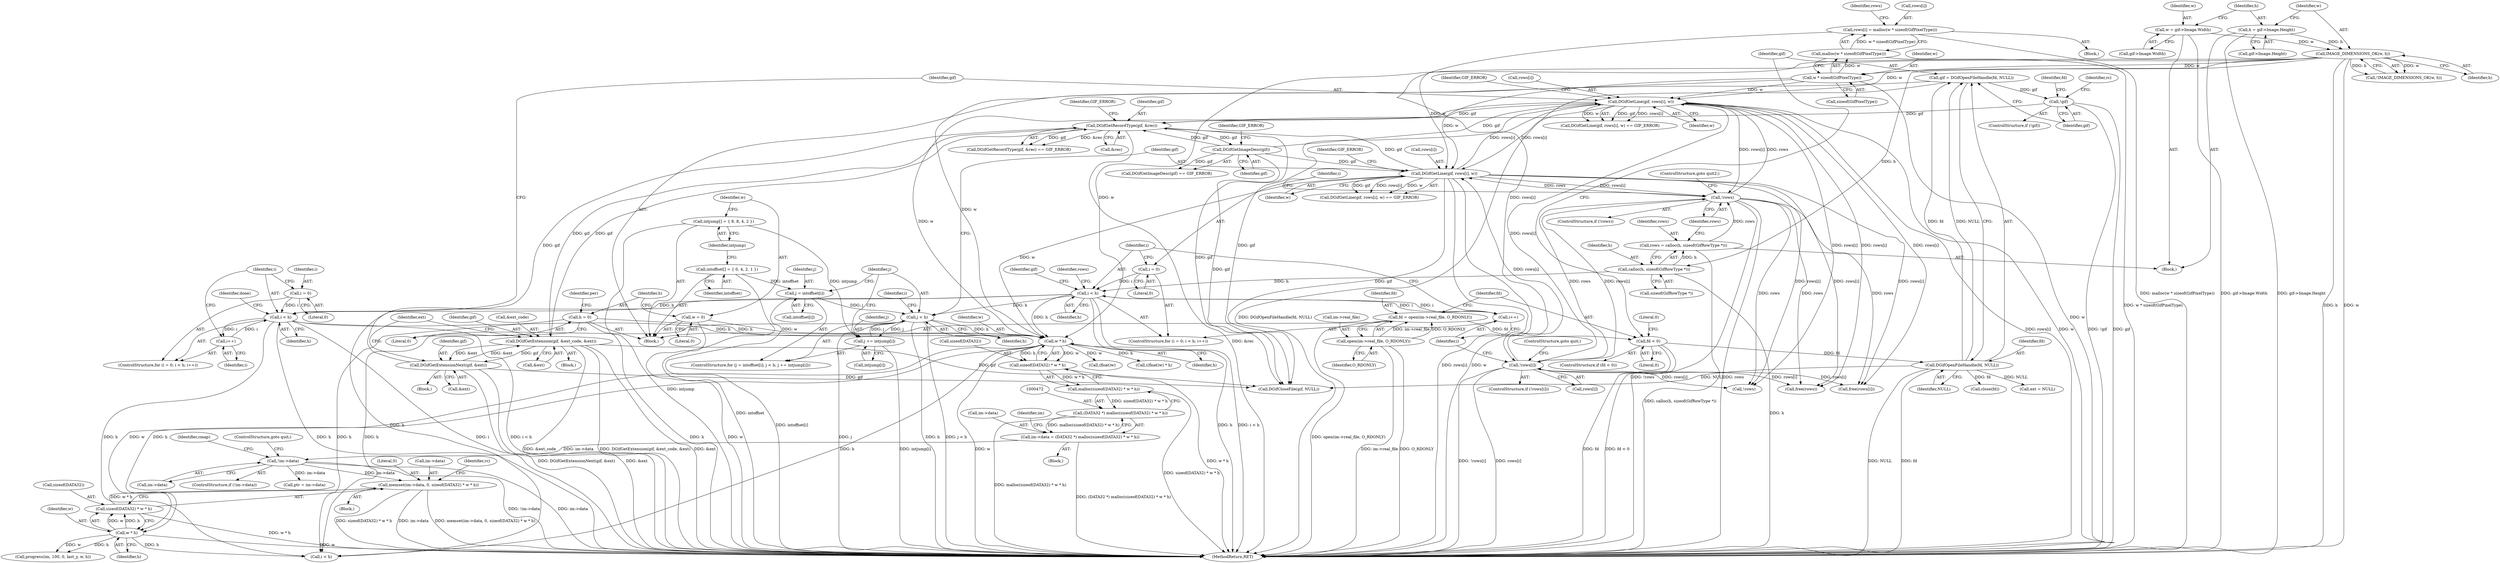 digraph "0_enlightment_1f9b0b32728803a1578e658cd0955df773e34f49@API" {
"1000490" [label="(Call,memset(im->data, 0, sizeof(DATA32) * w * h))"];
"1000481" [label="(Call,!im->data)"];
"1000467" [label="(Call,im->data = (DATA32 *) malloc(sizeof(DATA32) * w * h))"];
"1000471" [label="(Call,(DATA32 *) malloc(sizeof(DATA32) * w * h))"];
"1000473" [label="(Call,malloc(sizeof(DATA32) * w * h))"];
"1000474" [label="(Call,sizeof(DATA32) * w * h)"];
"1000477" [label="(Call,w * h)"];
"1000345" [label="(Call,DGifGetLine(gif, rows[i], w))"];
"1000225" [label="(Call,DGifGetImageDesc(gif))"];
"1000206" [label="(Call,DGifGetRecordType(gif, &rec))"];
"1000368" [label="(Call,DGifGetExtension(gif, &ext_code, &ext))"];
"1000402" [label="(Call,DGifGetExtensionNext(gif, &ext))"];
"1000192" [label="(Call,!gif)"];
"1000186" [label="(Call,gif = DGifOpenFileHandle(fd, NULL))"];
"1000188" [label="(Call,DGifOpenFileHandle(fd, NULL))"];
"1000181" [label="(Call,fd < 0)"];
"1000173" [label="(Call,fd = open(im->real_file, O_RDONLY))"];
"1000175" [label="(Call,open(im->real_file, O_RDONLY))"];
"1000322" [label="(Call,DGifGetLine(gif, rows[i], w))"];
"1000283" [label="(Call,!rows[i])"];
"1000273" [label="(Call,rows[i] = malloc(w * sizeof(GifPixelType)))"];
"1000277" [label="(Call,malloc(w * sizeof(GifPixelType)))"];
"1000278" [label="(Call,w * sizeof(GifPixelType))"];
"1000249" [label="(Call,IMAGE_DIMENSIONS_OK(w, h))"];
"1000233" [label="(Call,w = gif->Image.Width)"];
"1000240" [label="(Call,h = gif->Image.Height)"];
"1000260" [label="(Call,!rows)"];
"1000253" [label="(Call,rows = calloc(h, sizeof(GifRowType *)))"];
"1000255" [label="(Call,calloc(h, sizeof(GifRowType *)))"];
"1000135" [label="(Call,w = 0)"];
"1000337" [label="(Call,i < h)"];
"1000340" [label="(Call,i++)"];
"1000334" [label="(Call,i = 0)"];
"1000267" [label="(Call,i < h)"];
"1000264" [label="(Call,i = 0)"];
"1000270" [label="(Call,i++)"];
"1000311" [label="(Call,j < h)"];
"1000314" [label="(Call,j += intjump[i])"];
"1000119" [label="(Call,intjump[] = { 8, 8, 4, 2 })"];
"1000306" [label="(Call,j = intoffset[i])"];
"1000116" [label="(Call,intoffset[] = { 0, 4, 2, 1 })"];
"1000139" [label="(Call,h = 0)"];
"1000495" [label="(Call,sizeof(DATA32) * w * h)"];
"1000498" [label="(Call,w * h)"];
"1000249" [label="(Call,IMAGE_DIMENSIONS_OK(w, h))"];
"1000365" [label="(Call,ext = NULL)"];
"1000494" [label="(Literal,0)"];
"1000189" [label="(Identifier,fd)"];
"1000265" [label="(Identifier,i)"];
"1000482" [label="(Call,im->data)"];
"1000274" [label="(Call,rows[i])"];
"1000715" [label="(Call,free(rows[i]))"];
"1000117" [label="(Identifier,intoffset)"];
"1000515" [label="(Call,(float)w)"];
"1000477" [label="(Call,w * h)"];
"1000308" [label="(Call,intoffset[i])"];
"1000235" [label="(Call,gif->Image.Width)"];
"1000340" [label="(Call,i++)"];
"1000114" [label="(Block,)"];
"1000375" [label="(Identifier,ext)"];
"1000402" [label="(Call,DGifGetExtensionNext(gif, &ext))"];
"1000120" [label="(Identifier,intjump)"];
"1000180" [label="(ControlStructure,if (fd < 0))"];
"1000475" [label="(Call,sizeof(DATA32))"];
"1000207" [label="(Identifier,gif)"];
"1000362" [label="(Block,)"];
"1000514" [label="(Call,((float)w) * h)"];
"1000500" [label="(Identifier,h)"];
"1000191" [label="(ControlStructure,if (!gif))"];
"1000376" [label="(Block,)"];
"1000254" [label="(Identifier,rows)"];
"1000495" [label="(Call,sizeof(DATA32) * w * h)"];
"1000137" [label="(Literal,0)"];
"1000176" [label="(Call,im->real_file)"];
"1000187" [label="(Identifier,gif)"];
"1000345" [label="(Call,DGifGetLine(gif, rows[i], w))"];
"1000485" [label="(ControlStructure,goto quit;)"];
"1000505" [label="(Call,ptr = im->data)"];
"1000175" [label="(Call,open(im->real_file, O_RDONLY))"];
"1000313" [label="(Identifier,h)"];
"1000336" [label="(Literal,0)"];
"1000403" [label="(Identifier,gif)"];
"1000271" [label="(Identifier,i)"];
"1000491" [label="(Call,im->data)"];
"1000139" [label="(Call,h = 0)"];
"1000314" [label="(Call,j += intjump[i])"];
"1000188" [label="(Call,DGifOpenFileHandle(fd, NULL))"];
"1000285" [label="(Identifier,rows)"];
"1000116" [label="(Call,intoffset[] = { 0, 4, 2, 1 })"];
"1000226" [label="(Identifier,gif)"];
"1000307" [label="(Identifier,j)"];
"1000206" [label="(Call,DGifGetRecordType(gif, &rec))"];
"1000479" [label="(Identifier,h)"];
"1000277" [label="(Call,malloc(w * sizeof(GifPixelType)))"];
"1000502" [label="(Identifier,rc)"];
"1000182" [label="(Identifier,fd)"];
"1000179" [label="(Identifier,O_RDONLY)"];
"1000478" [label="(Identifier,w)"];
"1000136" [label="(Identifier,w)"];
"1000498" [label="(Call,w * h)"];
"1000144" [label="(Identifier,per)"];
"1000266" [label="(Literal,0)"];
"1000275" [label="(Identifier,rows)"];
"1000205" [label="(Call,DGifGetRecordType(gif, &rec) == GIF_ERROR)"];
"1000174" [label="(Identifier,fd)"];
"1000253" [label="(Call,rows = calloc(h, sizeof(GifRowType *)))"];
"1000311" [label="(Call,j < h)"];
"1000256" [label="(Identifier,h)"];
"1000255" [label="(Call,calloc(h, sizeof(GifRowType *)))"];
"1000323" [label="(Identifier,gif)"];
"1000173" [label="(Call,fd = open(im->real_file, O_RDONLY))"];
"1000346" [label="(Identifier,gif)"];
"1000322" [label="(Call,DGifGetLine(gif, rows[i], w))"];
"1000483" [label="(Identifier,im)"];
"1000370" [label="(Call,&ext_code)"];
"1000227" [label="(Identifier,GIF_ERROR)"];
"1000200" [label="(Identifier,rc)"];
"1000224" [label="(Call,DGifGetImageDesc(gif) == GIF_ERROR)"];
"1000222" [label="(Block,)"];
"1000481" [label="(Call,!im->data)"];
"1000259" [label="(ControlStructure,if (!rows))"];
"1000344" [label="(Call,DGifGetLine(gif, rows[i], w) == GIF_ERROR)"];
"1000499" [label="(Identifier,w)"];
"1000280" [label="(Call,sizeof(GifPixelType))"];
"1000234" [label="(Identifier,w)"];
"1000351" [label="(Identifier,GIF_ERROR)"];
"1000719" [label="(Call,free(rows))"];
"1000474" [label="(Call,sizeof(DATA32) * w * h)"];
"1000710" [label="(Call,i < h)"];
"1000140" [label="(Identifier,h)"];
"1000488" [label="(Identifier,cmap)"];
"1000695" [label="(Call,progress(im, 100, 0, last_y, w, h))"];
"1000324" [label="(Call,rows[i])"];
"1000268" [label="(Identifier,i)"];
"1000312" [label="(Identifier,j)"];
"1000368" [label="(Call,DGifGetExtension(gif, &ext_code, &ext))"];
"1000279" [label="(Identifier,w)"];
"1000355" [label="(Identifier,done)"];
"1000315" [label="(Identifier,j)"];
"1000264" [label="(Call,i = 0)"];
"1000722" [label="(Call,DGifCloseFile(gif, NULL))"];
"1000270" [label="(Call,i++)"];
"1000240" [label="(Call,h = gif->Image.Height)"];
"1000141" [label="(Literal,0)"];
"1000193" [label="(Identifier,gif)"];
"1000328" [label="(Identifier,GIF_ERROR)"];
"1000190" [label="(Identifier,NULL)"];
"1000186" [label="(Call,gif = DGifOpenFileHandle(fd, NULL))"];
"1000208" [label="(Call,&rec)"];
"1000257" [label="(Call,sizeof(GifRowType *))"];
"1000272" [label="(Block,)"];
"1000241" [label="(Identifier,h)"];
"1000263" [label="(ControlStructure,for (i = 0; i < h; i++))"];
"1000489" [label="(Block,)"];
"1000335" [label="(Identifier,i)"];
"1000192" [label="(Call,!gif)"];
"1000183" [label="(Literal,0)"];
"1000195" [label="(Call,close(fd))"];
"1000210" [label="(Identifier,GIF_ERROR)"];
"1000334" [label="(Call,i = 0)"];
"1000185" [label="(Literal,0)"];
"1000233" [label="(Call,w = gif->Image.Width)"];
"1000316" [label="(Call,intjump[i])"];
"1000248" [label="(Call,!IMAGE_DIMENSIONS_OK(w, h))"];
"1000338" [label="(Identifier,i)"];
"1000468" [label="(Call,im->data)"];
"1000305" [label="(ControlStructure,for (j = intoffset[i]; j < h; j += intjump[i]))"];
"1000327" [label="(Identifier,w)"];
"1000496" [label="(Call,sizeof(DATA32))"];
"1000471" [label="(Call,(DATA32 *) malloc(sizeof(DATA32) * w * h))"];
"1000283" [label="(Call,!rows[i])"];
"1000727" [label="(MethodReturn,RET)"];
"1000267" [label="(Call,i < h)"];
"1000291" [label="(Identifier,gif)"];
"1000303" [label="(Identifier,i)"];
"1000278" [label="(Call,w * sizeof(GifPixelType))"];
"1000347" [label="(Call,rows[i])"];
"1000242" [label="(Call,gif->Image.Height)"];
"1000251" [label="(Identifier,h)"];
"1000333" [label="(ControlStructure,for (i = 0; i < h; i++))"];
"1000196" [label="(Identifier,fd)"];
"1000225" [label="(Call,DGifGetImageDesc(gif))"];
"1000369" [label="(Identifier,gif)"];
"1000119" [label="(Call,intjump[] = { 8, 8, 4, 2 })"];
"1000284" [label="(Call,rows[i])"];
"1000480" [label="(ControlStructure,if (!im->data))"];
"1000135" [label="(Call,w = 0)"];
"1000260" [label="(Call,!rows)"];
"1000427" [label="(Call,!rows)"];
"1000262" [label="(ControlStructure,goto quit2;)"];
"1000306" [label="(Call,j = intoffset[i])"];
"1000269" [label="(Identifier,h)"];
"1000282" [label="(ControlStructure,if (!rows[i]))"];
"1000287" [label="(ControlStructure,goto quit;)"];
"1000339" [label="(Identifier,h)"];
"1000467" [label="(Call,im->data = (DATA32 *) malloc(sizeof(DATA32) * w * h))"];
"1000350" [label="(Identifier,w)"];
"1000273" [label="(Call,rows[i] = malloc(w * sizeof(GifPixelType)))"];
"1000445" [label="(Block,)"];
"1000337" [label="(Call,i < h)"];
"1000372" [label="(Call,&ext)"];
"1000181" [label="(Call,fd < 0)"];
"1000404" [label="(Call,&ext)"];
"1000321" [label="(Call,DGifGetLine(gif, rows[i], w) == GIF_ERROR)"];
"1000261" [label="(Identifier,rows)"];
"1000341" [label="(Identifier,i)"];
"1000250" [label="(Identifier,w)"];
"1000473" [label="(Call,malloc(sizeof(DATA32) * w * h))"];
"1000490" [label="(Call,memset(im->data, 0, sizeof(DATA32) * w * h))"];
"1000490" -> "1000489"  [label="AST: "];
"1000490" -> "1000495"  [label="CFG: "];
"1000491" -> "1000490"  [label="AST: "];
"1000494" -> "1000490"  [label="AST: "];
"1000495" -> "1000490"  [label="AST: "];
"1000502" -> "1000490"  [label="CFG: "];
"1000490" -> "1000727"  [label="DDG: sizeof(DATA32) * w * h"];
"1000490" -> "1000727"  [label="DDG: im->data"];
"1000490" -> "1000727"  [label="DDG: memset(im->data, 0, sizeof(DATA32) * w * h)"];
"1000481" -> "1000490"  [label="DDG: im->data"];
"1000495" -> "1000490"  [label="DDG: w * h"];
"1000481" -> "1000480"  [label="AST: "];
"1000481" -> "1000482"  [label="CFG: "];
"1000482" -> "1000481"  [label="AST: "];
"1000485" -> "1000481"  [label="CFG: "];
"1000488" -> "1000481"  [label="CFG: "];
"1000481" -> "1000727"  [label="DDG: !im->data"];
"1000481" -> "1000727"  [label="DDG: im->data"];
"1000467" -> "1000481"  [label="DDG: im->data"];
"1000481" -> "1000505"  [label="DDG: im->data"];
"1000467" -> "1000445"  [label="AST: "];
"1000467" -> "1000471"  [label="CFG: "];
"1000468" -> "1000467"  [label="AST: "];
"1000471" -> "1000467"  [label="AST: "];
"1000483" -> "1000467"  [label="CFG: "];
"1000467" -> "1000727"  [label="DDG: (DATA32 *) malloc(sizeof(DATA32) * w * h)"];
"1000471" -> "1000467"  [label="DDG: malloc(sizeof(DATA32) * w * h)"];
"1000471" -> "1000473"  [label="CFG: "];
"1000472" -> "1000471"  [label="AST: "];
"1000473" -> "1000471"  [label="AST: "];
"1000471" -> "1000727"  [label="DDG: malloc(sizeof(DATA32) * w * h)"];
"1000473" -> "1000471"  [label="DDG: sizeof(DATA32) * w * h"];
"1000473" -> "1000474"  [label="CFG: "];
"1000474" -> "1000473"  [label="AST: "];
"1000473" -> "1000727"  [label="DDG: sizeof(DATA32) * w * h"];
"1000474" -> "1000473"  [label="DDG: w * h"];
"1000474" -> "1000477"  [label="CFG: "];
"1000475" -> "1000474"  [label="AST: "];
"1000477" -> "1000474"  [label="AST: "];
"1000474" -> "1000727"  [label="DDG: w * h"];
"1000477" -> "1000474"  [label="DDG: w"];
"1000477" -> "1000474"  [label="DDG: h"];
"1000477" -> "1000479"  [label="CFG: "];
"1000478" -> "1000477"  [label="AST: "];
"1000479" -> "1000477"  [label="AST: "];
"1000477" -> "1000727"  [label="DDG: w"];
"1000345" -> "1000477"  [label="DDG: w"];
"1000135" -> "1000477"  [label="DDG: w"];
"1000278" -> "1000477"  [label="DDG: w"];
"1000249" -> "1000477"  [label="DDG: w"];
"1000322" -> "1000477"  [label="DDG: w"];
"1000337" -> "1000477"  [label="DDG: h"];
"1000311" -> "1000477"  [label="DDG: h"];
"1000267" -> "1000477"  [label="DDG: h"];
"1000139" -> "1000477"  [label="DDG: h"];
"1000477" -> "1000498"  [label="DDG: w"];
"1000477" -> "1000498"  [label="DDG: h"];
"1000477" -> "1000515"  [label="DDG: w"];
"1000477" -> "1000514"  [label="DDG: h"];
"1000477" -> "1000710"  [label="DDG: h"];
"1000345" -> "1000344"  [label="AST: "];
"1000345" -> "1000350"  [label="CFG: "];
"1000346" -> "1000345"  [label="AST: "];
"1000347" -> "1000345"  [label="AST: "];
"1000350" -> "1000345"  [label="AST: "];
"1000351" -> "1000345"  [label="CFG: "];
"1000345" -> "1000727"  [label="DDG: rows[i]"];
"1000345" -> "1000727"  [label="DDG: w"];
"1000345" -> "1000206"  [label="DDG: gif"];
"1000345" -> "1000260"  [label="DDG: rows[i]"];
"1000345" -> "1000322"  [label="DDG: rows[i]"];
"1000345" -> "1000344"  [label="DDG: gif"];
"1000345" -> "1000344"  [label="DDG: rows[i]"];
"1000345" -> "1000344"  [label="DDG: w"];
"1000225" -> "1000345"  [label="DDG: gif"];
"1000283" -> "1000345"  [label="DDG: rows[i]"];
"1000322" -> "1000345"  [label="DDG: rows[i]"];
"1000260" -> "1000345"  [label="DDG: rows"];
"1000249" -> "1000345"  [label="DDG: w"];
"1000278" -> "1000345"  [label="DDG: w"];
"1000345" -> "1000427"  [label="DDG: rows[i]"];
"1000345" -> "1000715"  [label="DDG: rows[i]"];
"1000345" -> "1000719"  [label="DDG: rows[i]"];
"1000345" -> "1000722"  [label="DDG: gif"];
"1000225" -> "1000224"  [label="AST: "];
"1000225" -> "1000226"  [label="CFG: "];
"1000226" -> "1000225"  [label="AST: "];
"1000227" -> "1000225"  [label="CFG: "];
"1000225" -> "1000206"  [label="DDG: gif"];
"1000225" -> "1000224"  [label="DDG: gif"];
"1000206" -> "1000225"  [label="DDG: gif"];
"1000225" -> "1000322"  [label="DDG: gif"];
"1000225" -> "1000722"  [label="DDG: gif"];
"1000206" -> "1000205"  [label="AST: "];
"1000206" -> "1000208"  [label="CFG: "];
"1000207" -> "1000206"  [label="AST: "];
"1000208" -> "1000206"  [label="AST: "];
"1000210" -> "1000206"  [label="CFG: "];
"1000206" -> "1000727"  [label="DDG: &rec"];
"1000206" -> "1000205"  [label="DDG: gif"];
"1000206" -> "1000205"  [label="DDG: &rec"];
"1000368" -> "1000206"  [label="DDG: gif"];
"1000402" -> "1000206"  [label="DDG: gif"];
"1000192" -> "1000206"  [label="DDG: gif"];
"1000322" -> "1000206"  [label="DDG: gif"];
"1000206" -> "1000368"  [label="DDG: gif"];
"1000206" -> "1000722"  [label="DDG: gif"];
"1000368" -> "1000362"  [label="AST: "];
"1000368" -> "1000372"  [label="CFG: "];
"1000369" -> "1000368"  [label="AST: "];
"1000370" -> "1000368"  [label="AST: "];
"1000372" -> "1000368"  [label="AST: "];
"1000375" -> "1000368"  [label="CFG: "];
"1000368" -> "1000727"  [label="DDG: &ext_code"];
"1000368" -> "1000727"  [label="DDG: DGifGetExtension(gif, &ext_code, &ext)"];
"1000368" -> "1000727"  [label="DDG: &ext"];
"1000402" -> "1000368"  [label="DDG: &ext"];
"1000368" -> "1000402"  [label="DDG: gif"];
"1000368" -> "1000402"  [label="DDG: &ext"];
"1000368" -> "1000722"  [label="DDG: gif"];
"1000402" -> "1000376"  [label="AST: "];
"1000402" -> "1000404"  [label="CFG: "];
"1000403" -> "1000402"  [label="AST: "];
"1000404" -> "1000402"  [label="AST: "];
"1000375" -> "1000402"  [label="CFG: "];
"1000402" -> "1000727"  [label="DDG: &ext"];
"1000402" -> "1000727"  [label="DDG: DGifGetExtensionNext(gif, &ext)"];
"1000402" -> "1000722"  [label="DDG: gif"];
"1000192" -> "1000191"  [label="AST: "];
"1000192" -> "1000193"  [label="CFG: "];
"1000193" -> "1000192"  [label="AST: "];
"1000196" -> "1000192"  [label="CFG: "];
"1000200" -> "1000192"  [label="CFG: "];
"1000192" -> "1000727"  [label="DDG: gif"];
"1000192" -> "1000727"  [label="DDG: !gif"];
"1000186" -> "1000192"  [label="DDG: gif"];
"1000186" -> "1000114"  [label="AST: "];
"1000186" -> "1000188"  [label="CFG: "];
"1000187" -> "1000186"  [label="AST: "];
"1000188" -> "1000186"  [label="AST: "];
"1000193" -> "1000186"  [label="CFG: "];
"1000186" -> "1000727"  [label="DDG: DGifOpenFileHandle(fd, NULL)"];
"1000188" -> "1000186"  [label="DDG: fd"];
"1000188" -> "1000186"  [label="DDG: NULL"];
"1000188" -> "1000190"  [label="CFG: "];
"1000189" -> "1000188"  [label="AST: "];
"1000190" -> "1000188"  [label="AST: "];
"1000188" -> "1000727"  [label="DDG: NULL"];
"1000188" -> "1000727"  [label="DDG: fd"];
"1000181" -> "1000188"  [label="DDG: fd"];
"1000188" -> "1000195"  [label="DDG: fd"];
"1000188" -> "1000365"  [label="DDG: NULL"];
"1000188" -> "1000722"  [label="DDG: NULL"];
"1000181" -> "1000180"  [label="AST: "];
"1000181" -> "1000183"  [label="CFG: "];
"1000182" -> "1000181"  [label="AST: "];
"1000183" -> "1000181"  [label="AST: "];
"1000185" -> "1000181"  [label="CFG: "];
"1000187" -> "1000181"  [label="CFG: "];
"1000181" -> "1000727"  [label="DDG: fd"];
"1000181" -> "1000727"  [label="DDG: fd < 0"];
"1000173" -> "1000181"  [label="DDG: fd"];
"1000173" -> "1000114"  [label="AST: "];
"1000173" -> "1000175"  [label="CFG: "];
"1000174" -> "1000173"  [label="AST: "];
"1000175" -> "1000173"  [label="AST: "];
"1000182" -> "1000173"  [label="CFG: "];
"1000173" -> "1000727"  [label="DDG: open(im->real_file, O_RDONLY)"];
"1000175" -> "1000173"  [label="DDG: im->real_file"];
"1000175" -> "1000173"  [label="DDG: O_RDONLY"];
"1000175" -> "1000179"  [label="CFG: "];
"1000176" -> "1000175"  [label="AST: "];
"1000179" -> "1000175"  [label="AST: "];
"1000175" -> "1000727"  [label="DDG: O_RDONLY"];
"1000175" -> "1000727"  [label="DDG: im->real_file"];
"1000322" -> "1000321"  [label="AST: "];
"1000322" -> "1000327"  [label="CFG: "];
"1000323" -> "1000322"  [label="AST: "];
"1000324" -> "1000322"  [label="AST: "];
"1000327" -> "1000322"  [label="AST: "];
"1000328" -> "1000322"  [label="CFG: "];
"1000322" -> "1000727"  [label="DDG: rows[i]"];
"1000322" -> "1000727"  [label="DDG: w"];
"1000322" -> "1000260"  [label="DDG: rows[i]"];
"1000322" -> "1000321"  [label="DDG: gif"];
"1000322" -> "1000321"  [label="DDG: rows[i]"];
"1000322" -> "1000321"  [label="DDG: w"];
"1000283" -> "1000322"  [label="DDG: rows[i]"];
"1000260" -> "1000322"  [label="DDG: rows"];
"1000278" -> "1000322"  [label="DDG: w"];
"1000249" -> "1000322"  [label="DDG: w"];
"1000322" -> "1000427"  [label="DDG: rows[i]"];
"1000322" -> "1000715"  [label="DDG: rows[i]"];
"1000322" -> "1000719"  [label="DDG: rows[i]"];
"1000322" -> "1000722"  [label="DDG: gif"];
"1000283" -> "1000282"  [label="AST: "];
"1000283" -> "1000284"  [label="CFG: "];
"1000284" -> "1000283"  [label="AST: "];
"1000287" -> "1000283"  [label="CFG: "];
"1000271" -> "1000283"  [label="CFG: "];
"1000283" -> "1000727"  [label="DDG: rows[i]"];
"1000283" -> "1000727"  [label="DDG: !rows[i]"];
"1000283" -> "1000260"  [label="DDG: rows[i]"];
"1000273" -> "1000283"  [label="DDG: rows[i]"];
"1000260" -> "1000283"  [label="DDG: rows"];
"1000283" -> "1000427"  [label="DDG: rows[i]"];
"1000283" -> "1000715"  [label="DDG: rows[i]"];
"1000283" -> "1000719"  [label="DDG: rows[i]"];
"1000273" -> "1000272"  [label="AST: "];
"1000273" -> "1000277"  [label="CFG: "];
"1000274" -> "1000273"  [label="AST: "];
"1000277" -> "1000273"  [label="AST: "];
"1000285" -> "1000273"  [label="CFG: "];
"1000273" -> "1000727"  [label="DDG: malloc(w * sizeof(GifPixelType))"];
"1000277" -> "1000273"  [label="DDG: w * sizeof(GifPixelType)"];
"1000277" -> "1000278"  [label="CFG: "];
"1000278" -> "1000277"  [label="AST: "];
"1000277" -> "1000727"  [label="DDG: w * sizeof(GifPixelType)"];
"1000278" -> "1000277"  [label="DDG: w"];
"1000278" -> "1000280"  [label="CFG: "];
"1000279" -> "1000278"  [label="AST: "];
"1000280" -> "1000278"  [label="AST: "];
"1000278" -> "1000727"  [label="DDG: w"];
"1000249" -> "1000278"  [label="DDG: w"];
"1000249" -> "1000248"  [label="AST: "];
"1000249" -> "1000251"  [label="CFG: "];
"1000250" -> "1000249"  [label="AST: "];
"1000251" -> "1000249"  [label="AST: "];
"1000248" -> "1000249"  [label="CFG: "];
"1000249" -> "1000727"  [label="DDG: h"];
"1000249" -> "1000727"  [label="DDG: w"];
"1000249" -> "1000248"  [label="DDG: w"];
"1000249" -> "1000248"  [label="DDG: h"];
"1000233" -> "1000249"  [label="DDG: w"];
"1000240" -> "1000249"  [label="DDG: h"];
"1000249" -> "1000255"  [label="DDG: h"];
"1000233" -> "1000222"  [label="AST: "];
"1000233" -> "1000235"  [label="CFG: "];
"1000234" -> "1000233"  [label="AST: "];
"1000235" -> "1000233"  [label="AST: "];
"1000241" -> "1000233"  [label="CFG: "];
"1000233" -> "1000727"  [label="DDG: gif->Image.Width"];
"1000240" -> "1000222"  [label="AST: "];
"1000240" -> "1000242"  [label="CFG: "];
"1000241" -> "1000240"  [label="AST: "];
"1000242" -> "1000240"  [label="AST: "];
"1000250" -> "1000240"  [label="CFG: "];
"1000240" -> "1000727"  [label="DDG: gif->Image.Height"];
"1000260" -> "1000259"  [label="AST: "];
"1000260" -> "1000261"  [label="CFG: "];
"1000261" -> "1000260"  [label="AST: "];
"1000262" -> "1000260"  [label="CFG: "];
"1000265" -> "1000260"  [label="CFG: "];
"1000260" -> "1000727"  [label="DDG: !rows"];
"1000260" -> "1000727"  [label="DDG: rows"];
"1000253" -> "1000260"  [label="DDG: rows"];
"1000260" -> "1000427"  [label="DDG: rows"];
"1000260" -> "1000715"  [label="DDG: rows"];
"1000260" -> "1000719"  [label="DDG: rows"];
"1000253" -> "1000222"  [label="AST: "];
"1000253" -> "1000255"  [label="CFG: "];
"1000254" -> "1000253"  [label="AST: "];
"1000255" -> "1000253"  [label="AST: "];
"1000261" -> "1000253"  [label="CFG: "];
"1000253" -> "1000727"  [label="DDG: calloc(h, sizeof(GifRowType *))"];
"1000255" -> "1000253"  [label="DDG: h"];
"1000255" -> "1000257"  [label="CFG: "];
"1000256" -> "1000255"  [label="AST: "];
"1000257" -> "1000255"  [label="AST: "];
"1000255" -> "1000727"  [label="DDG: h"];
"1000255" -> "1000267"  [label="DDG: h"];
"1000135" -> "1000114"  [label="AST: "];
"1000135" -> "1000137"  [label="CFG: "];
"1000136" -> "1000135"  [label="AST: "];
"1000137" -> "1000135"  [label="AST: "];
"1000140" -> "1000135"  [label="CFG: "];
"1000135" -> "1000727"  [label="DDG: w"];
"1000337" -> "1000333"  [label="AST: "];
"1000337" -> "1000339"  [label="CFG: "];
"1000338" -> "1000337"  [label="AST: "];
"1000339" -> "1000337"  [label="AST: "];
"1000346" -> "1000337"  [label="CFG: "];
"1000355" -> "1000337"  [label="CFG: "];
"1000337" -> "1000727"  [label="DDG: h"];
"1000337" -> "1000727"  [label="DDG: i"];
"1000337" -> "1000727"  [label="DDG: i < h"];
"1000340" -> "1000337"  [label="DDG: i"];
"1000334" -> "1000337"  [label="DDG: i"];
"1000267" -> "1000337"  [label="DDG: h"];
"1000337" -> "1000340"  [label="DDG: i"];
"1000337" -> "1000710"  [label="DDG: h"];
"1000340" -> "1000333"  [label="AST: "];
"1000340" -> "1000341"  [label="CFG: "];
"1000341" -> "1000340"  [label="AST: "];
"1000338" -> "1000340"  [label="CFG: "];
"1000334" -> "1000333"  [label="AST: "];
"1000334" -> "1000336"  [label="CFG: "];
"1000335" -> "1000334"  [label="AST: "];
"1000336" -> "1000334"  [label="AST: "];
"1000338" -> "1000334"  [label="CFG: "];
"1000267" -> "1000263"  [label="AST: "];
"1000267" -> "1000269"  [label="CFG: "];
"1000268" -> "1000267"  [label="AST: "];
"1000269" -> "1000267"  [label="AST: "];
"1000275" -> "1000267"  [label="CFG: "];
"1000291" -> "1000267"  [label="CFG: "];
"1000267" -> "1000727"  [label="DDG: h"];
"1000267" -> "1000727"  [label="DDG: i < h"];
"1000264" -> "1000267"  [label="DDG: i"];
"1000270" -> "1000267"  [label="DDG: i"];
"1000267" -> "1000270"  [label="DDG: i"];
"1000267" -> "1000311"  [label="DDG: h"];
"1000267" -> "1000710"  [label="DDG: h"];
"1000264" -> "1000263"  [label="AST: "];
"1000264" -> "1000266"  [label="CFG: "];
"1000265" -> "1000264"  [label="AST: "];
"1000266" -> "1000264"  [label="AST: "];
"1000268" -> "1000264"  [label="CFG: "];
"1000270" -> "1000263"  [label="AST: "];
"1000270" -> "1000271"  [label="CFG: "];
"1000271" -> "1000270"  [label="AST: "];
"1000268" -> "1000270"  [label="CFG: "];
"1000311" -> "1000305"  [label="AST: "];
"1000311" -> "1000313"  [label="CFG: "];
"1000312" -> "1000311"  [label="AST: "];
"1000313" -> "1000311"  [label="AST: "];
"1000323" -> "1000311"  [label="CFG: "];
"1000303" -> "1000311"  [label="CFG: "];
"1000311" -> "1000727"  [label="DDG: j"];
"1000311" -> "1000727"  [label="DDG: h"];
"1000311" -> "1000727"  [label="DDG: j < h"];
"1000314" -> "1000311"  [label="DDG: j"];
"1000306" -> "1000311"  [label="DDG: j"];
"1000311" -> "1000314"  [label="DDG: j"];
"1000311" -> "1000710"  [label="DDG: h"];
"1000314" -> "1000305"  [label="AST: "];
"1000314" -> "1000316"  [label="CFG: "];
"1000315" -> "1000314"  [label="AST: "];
"1000316" -> "1000314"  [label="AST: "];
"1000312" -> "1000314"  [label="CFG: "];
"1000314" -> "1000727"  [label="DDG: intjump[i]"];
"1000119" -> "1000314"  [label="DDG: intjump"];
"1000119" -> "1000114"  [label="AST: "];
"1000119" -> "1000120"  [label="CFG: "];
"1000120" -> "1000119"  [label="AST: "];
"1000136" -> "1000119"  [label="CFG: "];
"1000119" -> "1000727"  [label="DDG: intjump"];
"1000306" -> "1000305"  [label="AST: "];
"1000306" -> "1000308"  [label="CFG: "];
"1000307" -> "1000306"  [label="AST: "];
"1000308" -> "1000306"  [label="AST: "];
"1000312" -> "1000306"  [label="CFG: "];
"1000306" -> "1000727"  [label="DDG: intoffset[i]"];
"1000116" -> "1000306"  [label="DDG: intoffset"];
"1000116" -> "1000114"  [label="AST: "];
"1000116" -> "1000117"  [label="CFG: "];
"1000117" -> "1000116"  [label="AST: "];
"1000120" -> "1000116"  [label="CFG: "];
"1000116" -> "1000727"  [label="DDG: intoffset"];
"1000139" -> "1000114"  [label="AST: "];
"1000139" -> "1000141"  [label="CFG: "];
"1000140" -> "1000139"  [label="AST: "];
"1000141" -> "1000139"  [label="AST: "];
"1000144" -> "1000139"  [label="CFG: "];
"1000139" -> "1000727"  [label="DDG: h"];
"1000139" -> "1000710"  [label="DDG: h"];
"1000495" -> "1000498"  [label="CFG: "];
"1000496" -> "1000495"  [label="AST: "];
"1000498" -> "1000495"  [label="AST: "];
"1000495" -> "1000727"  [label="DDG: w * h"];
"1000498" -> "1000495"  [label="DDG: w"];
"1000498" -> "1000495"  [label="DDG: h"];
"1000498" -> "1000500"  [label="CFG: "];
"1000499" -> "1000498"  [label="AST: "];
"1000500" -> "1000498"  [label="AST: "];
"1000498" -> "1000727"  [label="DDG: w"];
"1000498" -> "1000695"  [label="DDG: w"];
"1000498" -> "1000695"  [label="DDG: h"];
"1000498" -> "1000710"  [label="DDG: h"];
}
